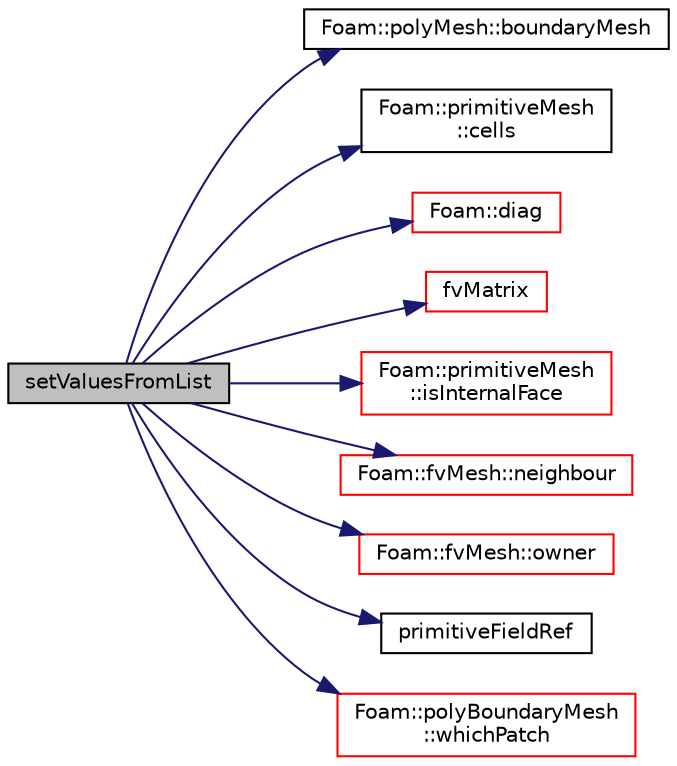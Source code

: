 digraph "setValuesFromList"
{
  bgcolor="transparent";
  edge [fontname="Helvetica",fontsize="10",labelfontname="Helvetica",labelfontsize="10"];
  node [fontname="Helvetica",fontsize="10",shape=record];
  rankdir="LR";
  Node1327 [label="setValuesFromList",height=0.2,width=0.4,color="black", fillcolor="grey75", style="filled", fontcolor="black"];
  Node1327 -> Node1328 [color="midnightblue",fontsize="10",style="solid",fontname="Helvetica"];
  Node1328 [label="Foam::polyMesh::boundaryMesh",height=0.2,width=0.4,color="black",URL="$a28565.html#a9f2b68c134340291eda6197f47f25484",tooltip="Return boundary mesh. "];
  Node1327 -> Node1329 [color="midnightblue",fontsize="10",style="solid",fontname="Helvetica"];
  Node1329 [label="Foam::primitiveMesh\l::cells",height=0.2,width=0.4,color="black",URL="$a28685.html#af19bf800d725a623c7b1d0101d65e7d3"];
  Node1327 -> Node1330 [color="midnightblue",fontsize="10",style="solid",fontname="Helvetica"];
  Node1330 [label="Foam::diag",height=0.2,width=0.4,color="red",URL="$a21851.html#a8cdb0ba0633c91ed7041368519cd217c"];
  Node1327 -> Node1335 [color="midnightblue",fontsize="10",style="solid",fontname="Helvetica"];
  Node1335 [label="fvMatrix",height=0.2,width=0.4,color="red",URL="$a23173.html#aaedfa5273fb5304dfc52e58108e3a0c7",tooltip="Construct given a field to solve for. "];
  Node1327 -> Node1341 [color="midnightblue",fontsize="10",style="solid",fontname="Helvetica"];
  Node1341 [label="Foam::primitiveMesh\l::isInternalFace",height=0.2,width=0.4,color="red",URL="$a28685.html#ae3e48ad9ec4c5132ec7d3d702ad17c9e",tooltip="Return true if given face label is internal to the mesh. "];
  Node1327 -> Node1343 [color="midnightblue",fontsize="10",style="solid",fontname="Helvetica"];
  Node1343 [label="Foam::fvMesh::neighbour",height=0.2,width=0.4,color="red",URL="$a23593.html#aab1a7f2af09b33005a527e107c7b3fad",tooltip="Internal face neighbour. "];
  Node1327 -> Node1479 [color="midnightblue",fontsize="10",style="solid",fontname="Helvetica"];
  Node1479 [label="Foam::fvMesh::owner",height=0.2,width=0.4,color="red",URL="$a23593.html#a16e7eb254c4fd2d1d7ac4d5d71f6c9f9",tooltip="Internal face owner. "];
  Node1327 -> Node1633 [color="midnightblue",fontsize="10",style="solid",fontname="Helvetica"];
  Node1633 [label="primitiveFieldRef",height=0.2,width=0.4,color="black",URL="$a01355.html#a56e47a6cbf3306d76b1e02d84cc82cb6"];
  Node1327 -> Node1634 [color="midnightblue",fontsize="10",style="solid",fontname="Helvetica"];
  Node1634 [label="Foam::polyBoundaryMesh\l::whichPatch",height=0.2,width=0.4,color="red",URL="$a28557.html#aa2ff13fd90903c4f4cdfe81b48b2bb92",tooltip="Return patch index for a given face label. "];
}

